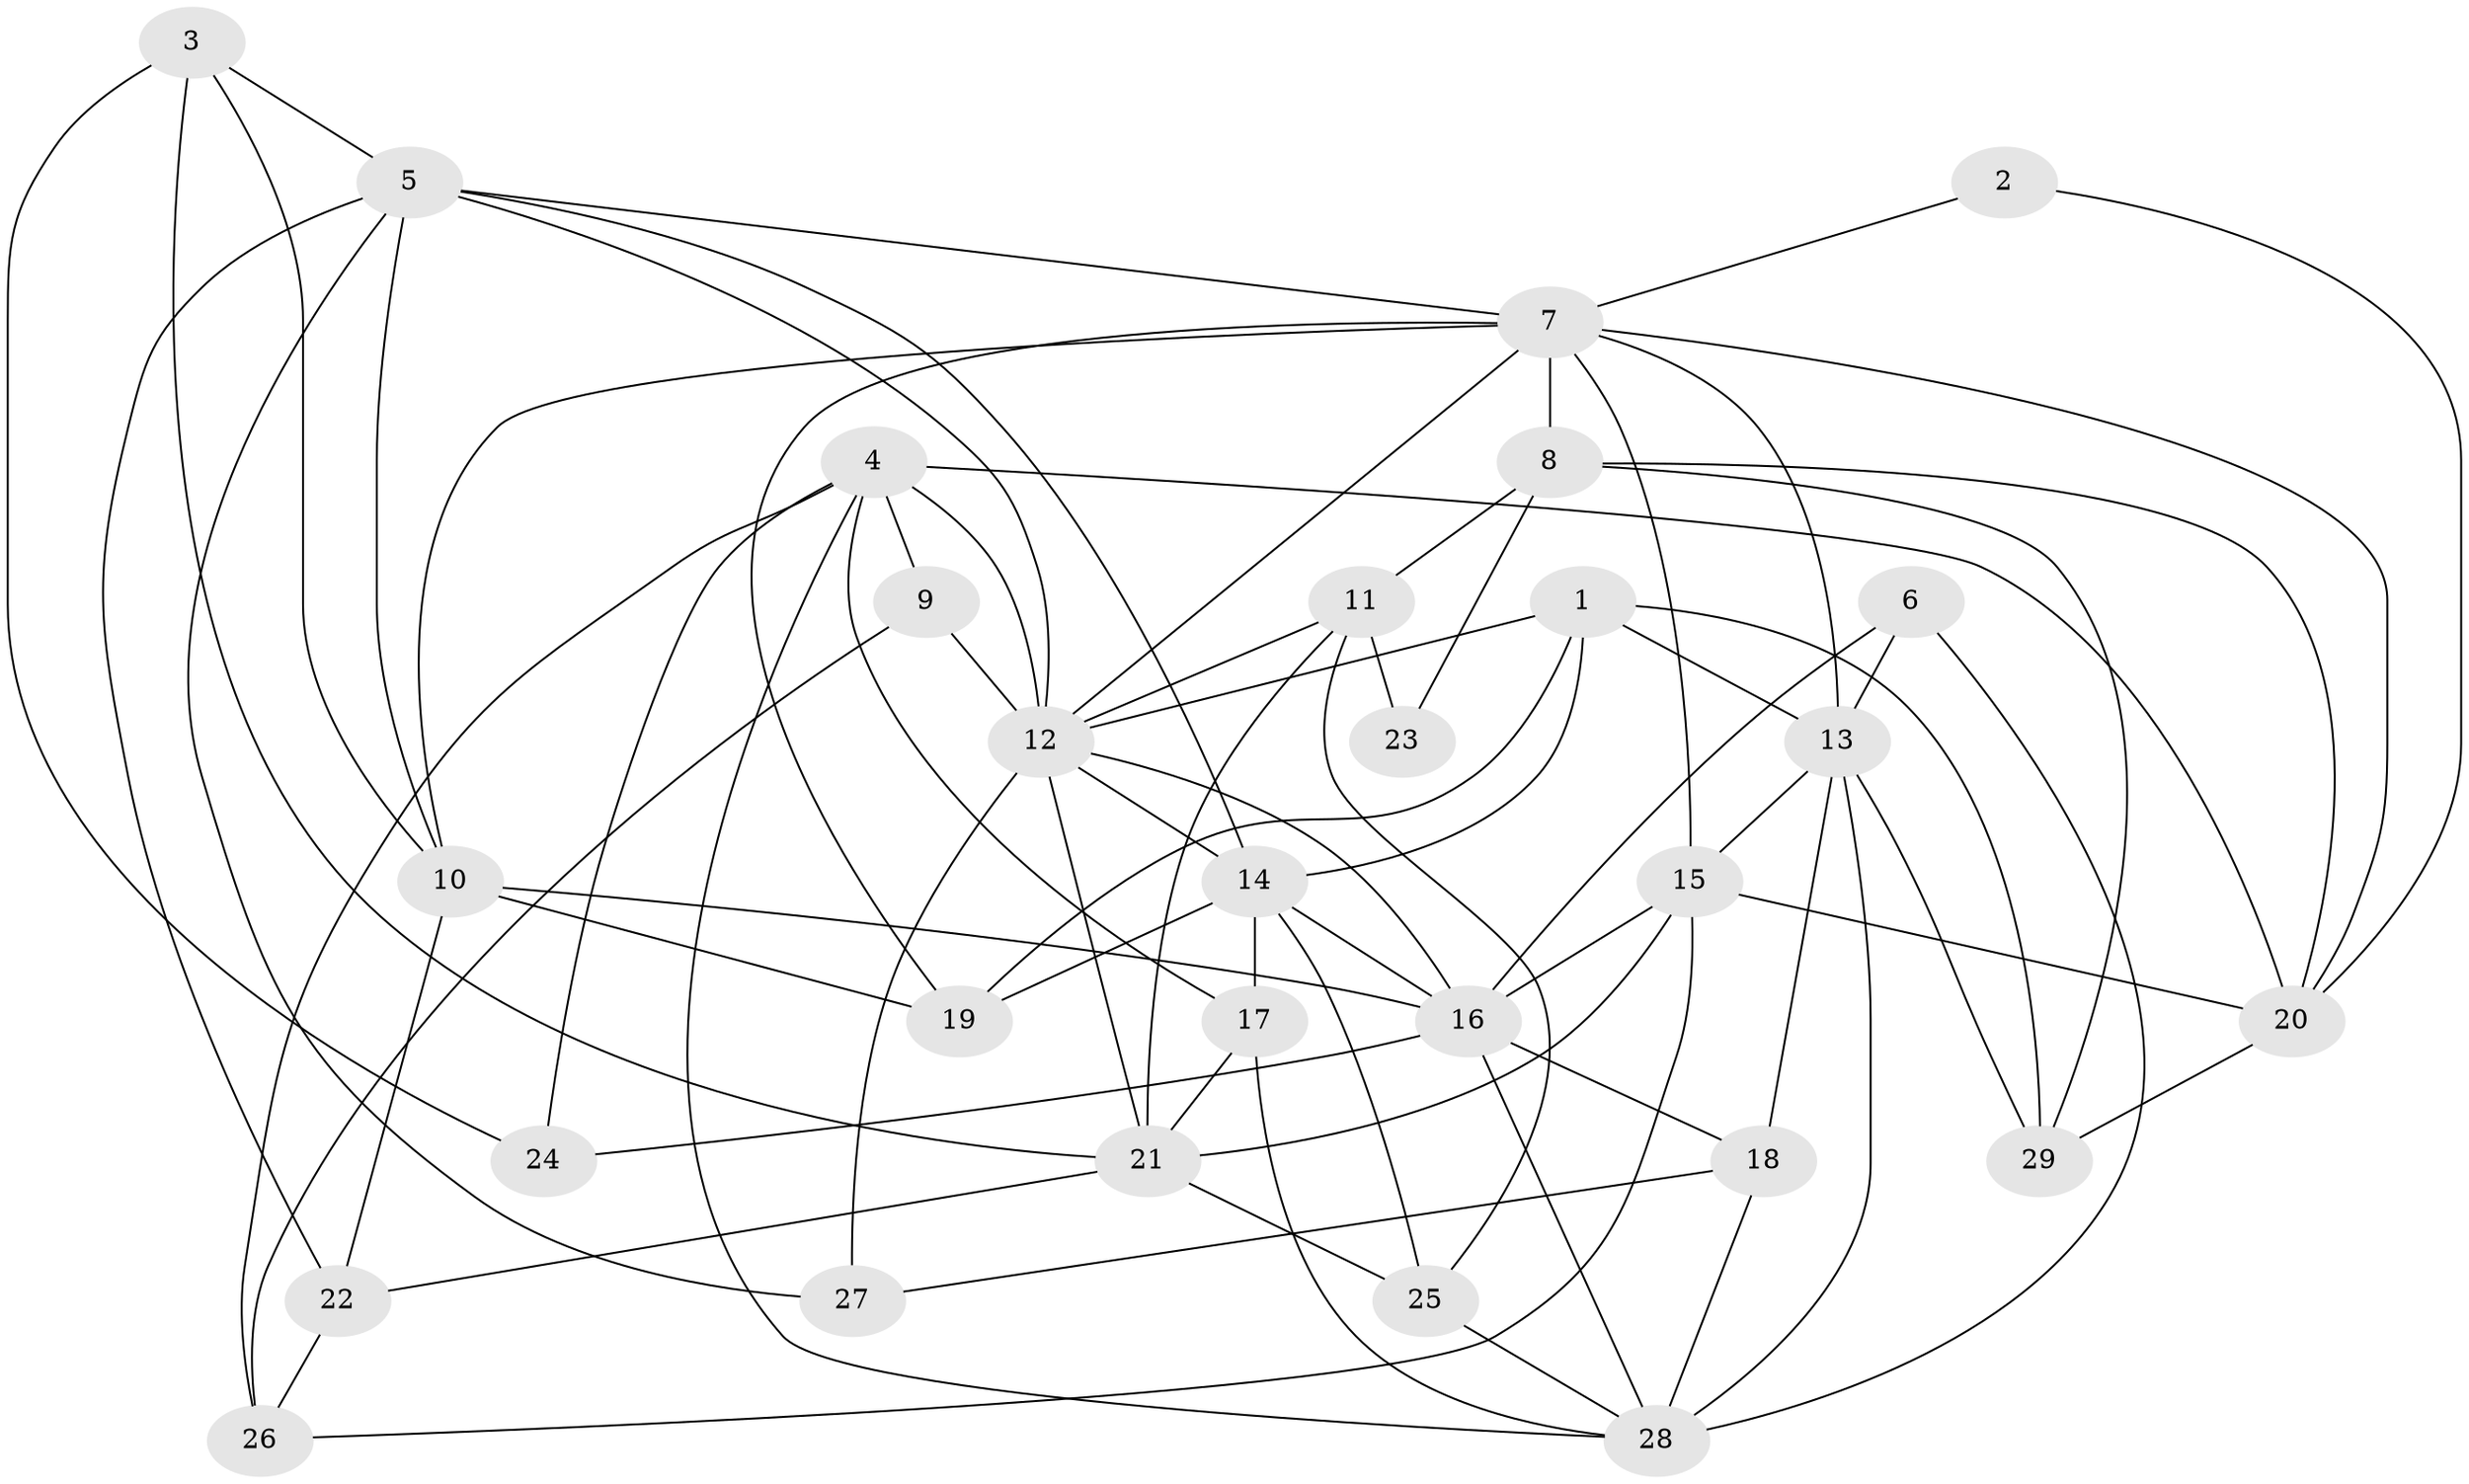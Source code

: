 // original degree distribution, {5: 0.18181818181818182, 2: 0.12727272727272726, 3: 0.2727272727272727, 4: 0.2909090909090909, 6: 0.05454545454545454, 7: 0.05454545454545454, 8: 0.01818181818181818}
// Generated by graph-tools (version 1.1) at 2025/02/03/09/25 03:02:12]
// undirected, 29 vertices, 75 edges
graph export_dot {
graph [start="1"]
  node [color=gray90,style=filled];
  1;
  2;
  3;
  4;
  5;
  6;
  7;
  8;
  9;
  10;
  11;
  12;
  13;
  14;
  15;
  16;
  17;
  18;
  19;
  20;
  21;
  22;
  23;
  24;
  25;
  26;
  27;
  28;
  29;
  1 -- 12 [weight=1.0];
  1 -- 13 [weight=1.0];
  1 -- 14 [weight=1.0];
  1 -- 19 [weight=1.0];
  1 -- 29 [weight=1.0];
  2 -- 7 [weight=1.0];
  2 -- 20 [weight=1.0];
  3 -- 5 [weight=1.0];
  3 -- 10 [weight=1.0];
  3 -- 21 [weight=1.0];
  3 -- 24 [weight=1.0];
  4 -- 9 [weight=2.0];
  4 -- 12 [weight=1.0];
  4 -- 17 [weight=1.0];
  4 -- 20 [weight=1.0];
  4 -- 24 [weight=1.0];
  4 -- 26 [weight=1.0];
  4 -- 28 [weight=1.0];
  5 -- 7 [weight=1.0];
  5 -- 10 [weight=1.0];
  5 -- 12 [weight=1.0];
  5 -- 14 [weight=1.0];
  5 -- 22 [weight=1.0];
  5 -- 27 [weight=1.0];
  6 -- 13 [weight=1.0];
  6 -- 16 [weight=2.0];
  6 -- 28 [weight=1.0];
  7 -- 8 [weight=1.0];
  7 -- 10 [weight=1.0];
  7 -- 12 [weight=1.0];
  7 -- 13 [weight=1.0];
  7 -- 15 [weight=1.0];
  7 -- 19 [weight=1.0];
  7 -- 20 [weight=1.0];
  8 -- 11 [weight=1.0];
  8 -- 20 [weight=1.0];
  8 -- 23 [weight=1.0];
  8 -- 29 [weight=1.0];
  9 -- 12 [weight=1.0];
  9 -- 26 [weight=1.0];
  10 -- 16 [weight=1.0];
  10 -- 19 [weight=1.0];
  10 -- 22 [weight=1.0];
  11 -- 12 [weight=1.0];
  11 -- 21 [weight=3.0];
  11 -- 23 [weight=1.0];
  11 -- 25 [weight=1.0];
  12 -- 14 [weight=1.0];
  12 -- 16 [weight=1.0];
  12 -- 21 [weight=2.0];
  12 -- 27 [weight=2.0];
  13 -- 15 [weight=1.0];
  13 -- 18 [weight=1.0];
  13 -- 28 [weight=1.0];
  13 -- 29 [weight=1.0];
  14 -- 16 [weight=1.0];
  14 -- 17 [weight=1.0];
  14 -- 19 [weight=1.0];
  14 -- 25 [weight=1.0];
  15 -- 16 [weight=1.0];
  15 -- 20 [weight=1.0];
  15 -- 21 [weight=1.0];
  15 -- 26 [weight=1.0];
  16 -- 18 [weight=1.0];
  16 -- 24 [weight=2.0];
  16 -- 28 [weight=1.0];
  17 -- 21 [weight=1.0];
  17 -- 28 [weight=1.0];
  18 -- 27 [weight=1.0];
  18 -- 28 [weight=1.0];
  20 -- 29 [weight=1.0];
  21 -- 22 [weight=1.0];
  21 -- 25 [weight=1.0];
  22 -- 26 [weight=1.0];
  25 -- 28 [weight=1.0];
}
